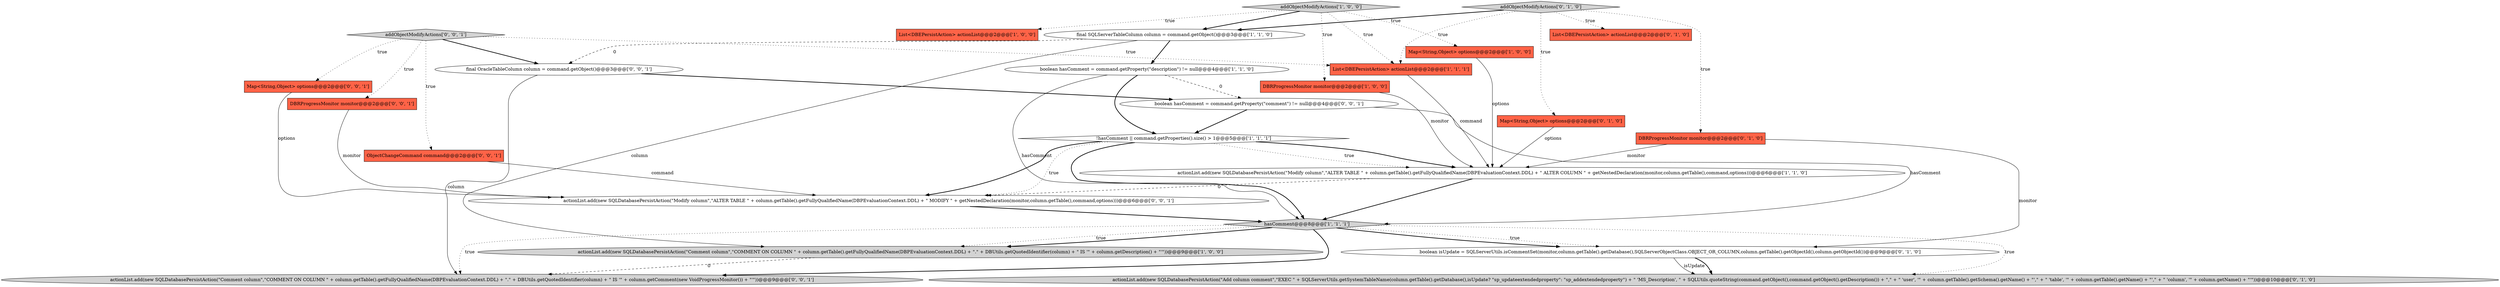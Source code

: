 digraph {
5 [style = filled, label = "Map<String,Object> options@@@2@@@['1', '0', '0']", fillcolor = tomato, shape = box image = "AAA0AAABBB1BBB"];
18 [style = filled, label = "ObjectChangeCommand command@@@2@@@['0', '0', '1']", fillcolor = tomato, shape = box image = "AAA0AAABBB3BBB"];
1 [style = filled, label = "actionList.add(new SQLDatabasePersistAction(\"Modify column\",\"ALTER TABLE \" + column.getTable().getFullyQualifiedName(DBPEvaluationContext.DDL) + \" ALTER COLUMN \" + getNestedDeclaration(monitor,column.getTable(),command,options)))@@@6@@@['1', '1', '0']", fillcolor = white, shape = ellipse image = "AAA0AAABBB1BBB"];
0 [style = filled, label = "DBRProgressMonitor monitor@@@2@@@['1', '0', '0']", fillcolor = tomato, shape = box image = "AAA0AAABBB1BBB"];
7 [style = filled, label = "actionList.add(new SQLDatabasePersistAction(\"Comment column\",\"COMMENT ON COLUMN \" + column.getTable().getFullyQualifiedName(DBPEvaluationContext.DDL) + \".\" + DBUtils.getQuotedIdentifier(column) + \" IS '\" + column.getDescription() + \"'\"))@@@9@@@['1', '0', '0']", fillcolor = lightgray, shape = ellipse image = "AAA0AAABBB1BBB"];
19 [style = filled, label = "final OracleTableColumn column = command.getObject()@@@3@@@['0', '0', '1']", fillcolor = white, shape = ellipse image = "AAA0AAABBB3BBB"];
16 [style = filled, label = "actionList.add(new SQLDatabasePersistAction(\"Add column comment\",\"EXEC \" + SQLServerUtils.getSystemTableName(column.getTable().getDatabase(),isUpdate? \"sp_updateextendedproperty\": \"sp_addextendedproperty\") + \" 'MS_Description', \" + SQLUtils.quoteString(command.getObject(),command.getObject().getDescription()) + \",\" + \" 'user', '\" + column.getTable().getSchema().getName() + \"',\" + \" 'table', '\" + column.getTable().getName() + \"',\" + \" 'column', '\" + column.getName() + \"'\"))@@@10@@@['0', '1', '0']", fillcolor = lightgray, shape = ellipse image = "AAA1AAABBB2BBB"];
6 [style = filled, label = "List<DBEPersistAction> actionList@@@2@@@['1', '1', '1']", fillcolor = tomato, shape = box image = "AAA0AAABBB1BBB"];
17 [style = filled, label = "Map<String,Object> options@@@2@@@['0', '0', '1']", fillcolor = tomato, shape = box image = "AAA0AAABBB3BBB"];
2 [style = filled, label = "List<DBEPersistAction> actionList@@@2@@@['1', '0', '0']", fillcolor = tomato, shape = box image = "AAA0AAABBB1BBB"];
3 [style = filled, label = "hasComment@@@8@@@['1', '1', '1']", fillcolor = lightgray, shape = diamond image = "AAA0AAABBB1BBB"];
21 [style = filled, label = "DBRProgressMonitor monitor@@@2@@@['0', '0', '1']", fillcolor = tomato, shape = box image = "AAA0AAABBB3BBB"];
11 [style = filled, label = "List<DBEPersistAction> actionList@@@2@@@['0', '1', '0']", fillcolor = tomato, shape = box image = "AAA0AAABBB2BBB"];
10 [style = filled, label = "addObjectModifyActions['1', '0', '0']", fillcolor = lightgray, shape = diamond image = "AAA0AAABBB1BBB"];
15 [style = filled, label = "DBRProgressMonitor monitor@@@2@@@['0', '1', '0']", fillcolor = tomato, shape = box image = "AAA0AAABBB2BBB"];
20 [style = filled, label = "actionList.add(new SQLDatabasePersistAction(\"Comment column\",\"COMMENT ON COLUMN \" + column.getTable().getFullyQualifiedName(DBPEvaluationContext.DDL) + \".\" + DBUtils.getQuotedIdentifier(column) + \" IS '\" + column.getComment(new VoidProgressMonitor()) + \"'\"))@@@9@@@['0', '0', '1']", fillcolor = lightgray, shape = ellipse image = "AAA0AAABBB3BBB"];
24 [style = filled, label = "actionList.add(new SQLDatabasePersistAction(\"Modify column\",\"ALTER TABLE \" + column.getTable().getFullyQualifiedName(DBPEvaluationContext.DDL) + \" MODIFY \" + getNestedDeclaration(monitor,column.getTable(),command,options)))@@@6@@@['0', '0', '1']", fillcolor = white, shape = ellipse image = "AAA0AAABBB3BBB"];
9 [style = filled, label = "!hasComment || command.getProperties().size() > 1@@@5@@@['1', '1', '1']", fillcolor = white, shape = diamond image = "AAA0AAABBB1BBB"];
23 [style = filled, label = "addObjectModifyActions['0', '0', '1']", fillcolor = lightgray, shape = diamond image = "AAA0AAABBB3BBB"];
13 [style = filled, label = "Map<String,Object> options@@@2@@@['0', '1', '0']", fillcolor = tomato, shape = box image = "AAA0AAABBB2BBB"];
12 [style = filled, label = "boolean isUpdate = SQLServerUtils.isCommentSet(monitor,column.getTable().getDatabase(),SQLServerObjectClass.OBJECT_OR_COLUMN,column.getTable().getObjectId(),column.getObjectId())@@@9@@@['0', '1', '0']", fillcolor = white, shape = ellipse image = "AAA0AAABBB2BBB"];
14 [style = filled, label = "addObjectModifyActions['0', '1', '0']", fillcolor = lightgray, shape = diamond image = "AAA0AAABBB2BBB"];
8 [style = filled, label = "final SQLServerTableColumn column = command.getObject()@@@3@@@['1', '1', '0']", fillcolor = white, shape = ellipse image = "AAA0AAABBB1BBB"];
4 [style = filled, label = "boolean hasComment = command.getProperty(\"description\") != null@@@4@@@['1', '1', '0']", fillcolor = white, shape = ellipse image = "AAA0AAABBB1BBB"];
22 [style = filled, label = "boolean hasComment = command.getProperty(\"comment\") != null@@@4@@@['0', '0', '1']", fillcolor = white, shape = ellipse image = "AAA0AAABBB3BBB"];
3->12 [style = dotted, label="true"];
10->2 [style = dotted, label="true"];
23->6 [style = dotted, label="true"];
1->24 [style = dashed, label="0"];
15->1 [style = solid, label="monitor"];
23->19 [style = bold, label=""];
19->20 [style = solid, label="column"];
8->4 [style = bold, label=""];
7->20 [style = dashed, label="0"];
21->24 [style = solid, label="monitor"];
3->20 [style = dotted, label="true"];
9->3 [style = bold, label=""];
6->1 [style = solid, label="command"];
10->8 [style = bold, label=""];
9->1 [style = dotted, label="true"];
9->24 [style = dotted, label="true"];
19->22 [style = bold, label=""];
10->0 [style = dotted, label="true"];
12->16 [style = solid, label="isUpdate"];
3->7 [style = bold, label=""];
22->9 [style = bold, label=""];
8->7 [style = solid, label="column"];
4->3 [style = solid, label="hasComment"];
3->20 [style = bold, label=""];
12->16 [style = bold, label=""];
14->6 [style = dotted, label="true"];
15->12 [style = solid, label="monitor"];
9->24 [style = bold, label=""];
1->3 [style = bold, label=""];
8->19 [style = dashed, label="0"];
14->13 [style = dotted, label="true"];
14->15 [style = dotted, label="true"];
23->21 [style = dotted, label="true"];
3->12 [style = bold, label=""];
23->17 [style = dotted, label="true"];
4->9 [style = bold, label=""];
23->18 [style = dotted, label="true"];
5->1 [style = solid, label="options"];
24->3 [style = bold, label=""];
14->8 [style = bold, label=""];
18->24 [style = solid, label="command"];
17->24 [style = solid, label="options"];
0->1 [style = solid, label="monitor"];
10->6 [style = dotted, label="true"];
13->1 [style = solid, label="options"];
3->7 [style = dotted, label="true"];
14->11 [style = dotted, label="true"];
3->16 [style = dotted, label="true"];
9->1 [style = bold, label=""];
4->22 [style = dashed, label="0"];
22->3 [style = solid, label="hasComment"];
10->5 [style = dotted, label="true"];
}
